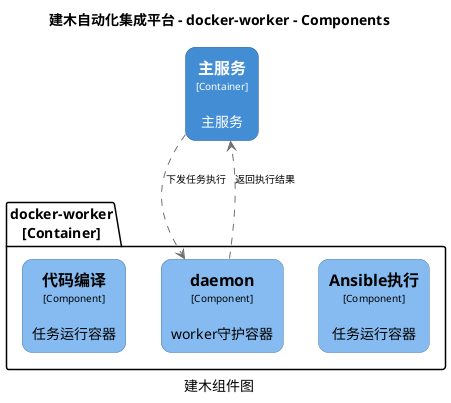 @startuml(id=worker-component)
title 建木自动化集成平台 - docker-worker - Components
caption 建木组件图

skinparam {
  shadowing false
  arrowFontSize 10
  defaultTextAlignment center
  wrapWidth 200
  maxMessageSize 100
}
hide stereotype
top to bottom direction
skinparam rectangle<<11>> {
  BackgroundColor #85bbf0
  FontColor #000000
  BorderColor #5D82A8
  roundCorner 20
}
skinparam rectangle<<12>> {
  BackgroundColor #85bbf0
  FontColor #000000
  BorderColor #5D82A8
  roundCorner 20
}
skinparam rectangle<<3>> {
  BackgroundColor #438dd5
  FontColor #ffffff
  BorderColor #2E6295
  roundCorner 20
}
skinparam rectangle<<10>> {
  BackgroundColor #85bbf0
  FontColor #000000
  BorderColor #5D82A8
  roundCorner 20
}
rectangle "==主服务\n<size:10>[Container]</size>\n\n主服务" <<3>> as 3
package "docker-worker\n[Container]" {
  rectangle "==Ansible执行\n<size:10>[Component]</size>\n\n任务运行容器" <<12>> as 12
  rectangle "==daemon\n<size:10>[Component]</size>\n\nworker守护容器" <<10>> as 10
  rectangle "==代码编译\n<size:10>[Component]</size>\n\n任务运行容器" <<11>> as 11
}
10 .[#707070].> 3 : "返回执行结果"
3 .[#707070].> 10 : "下发任务执行"
@enduml